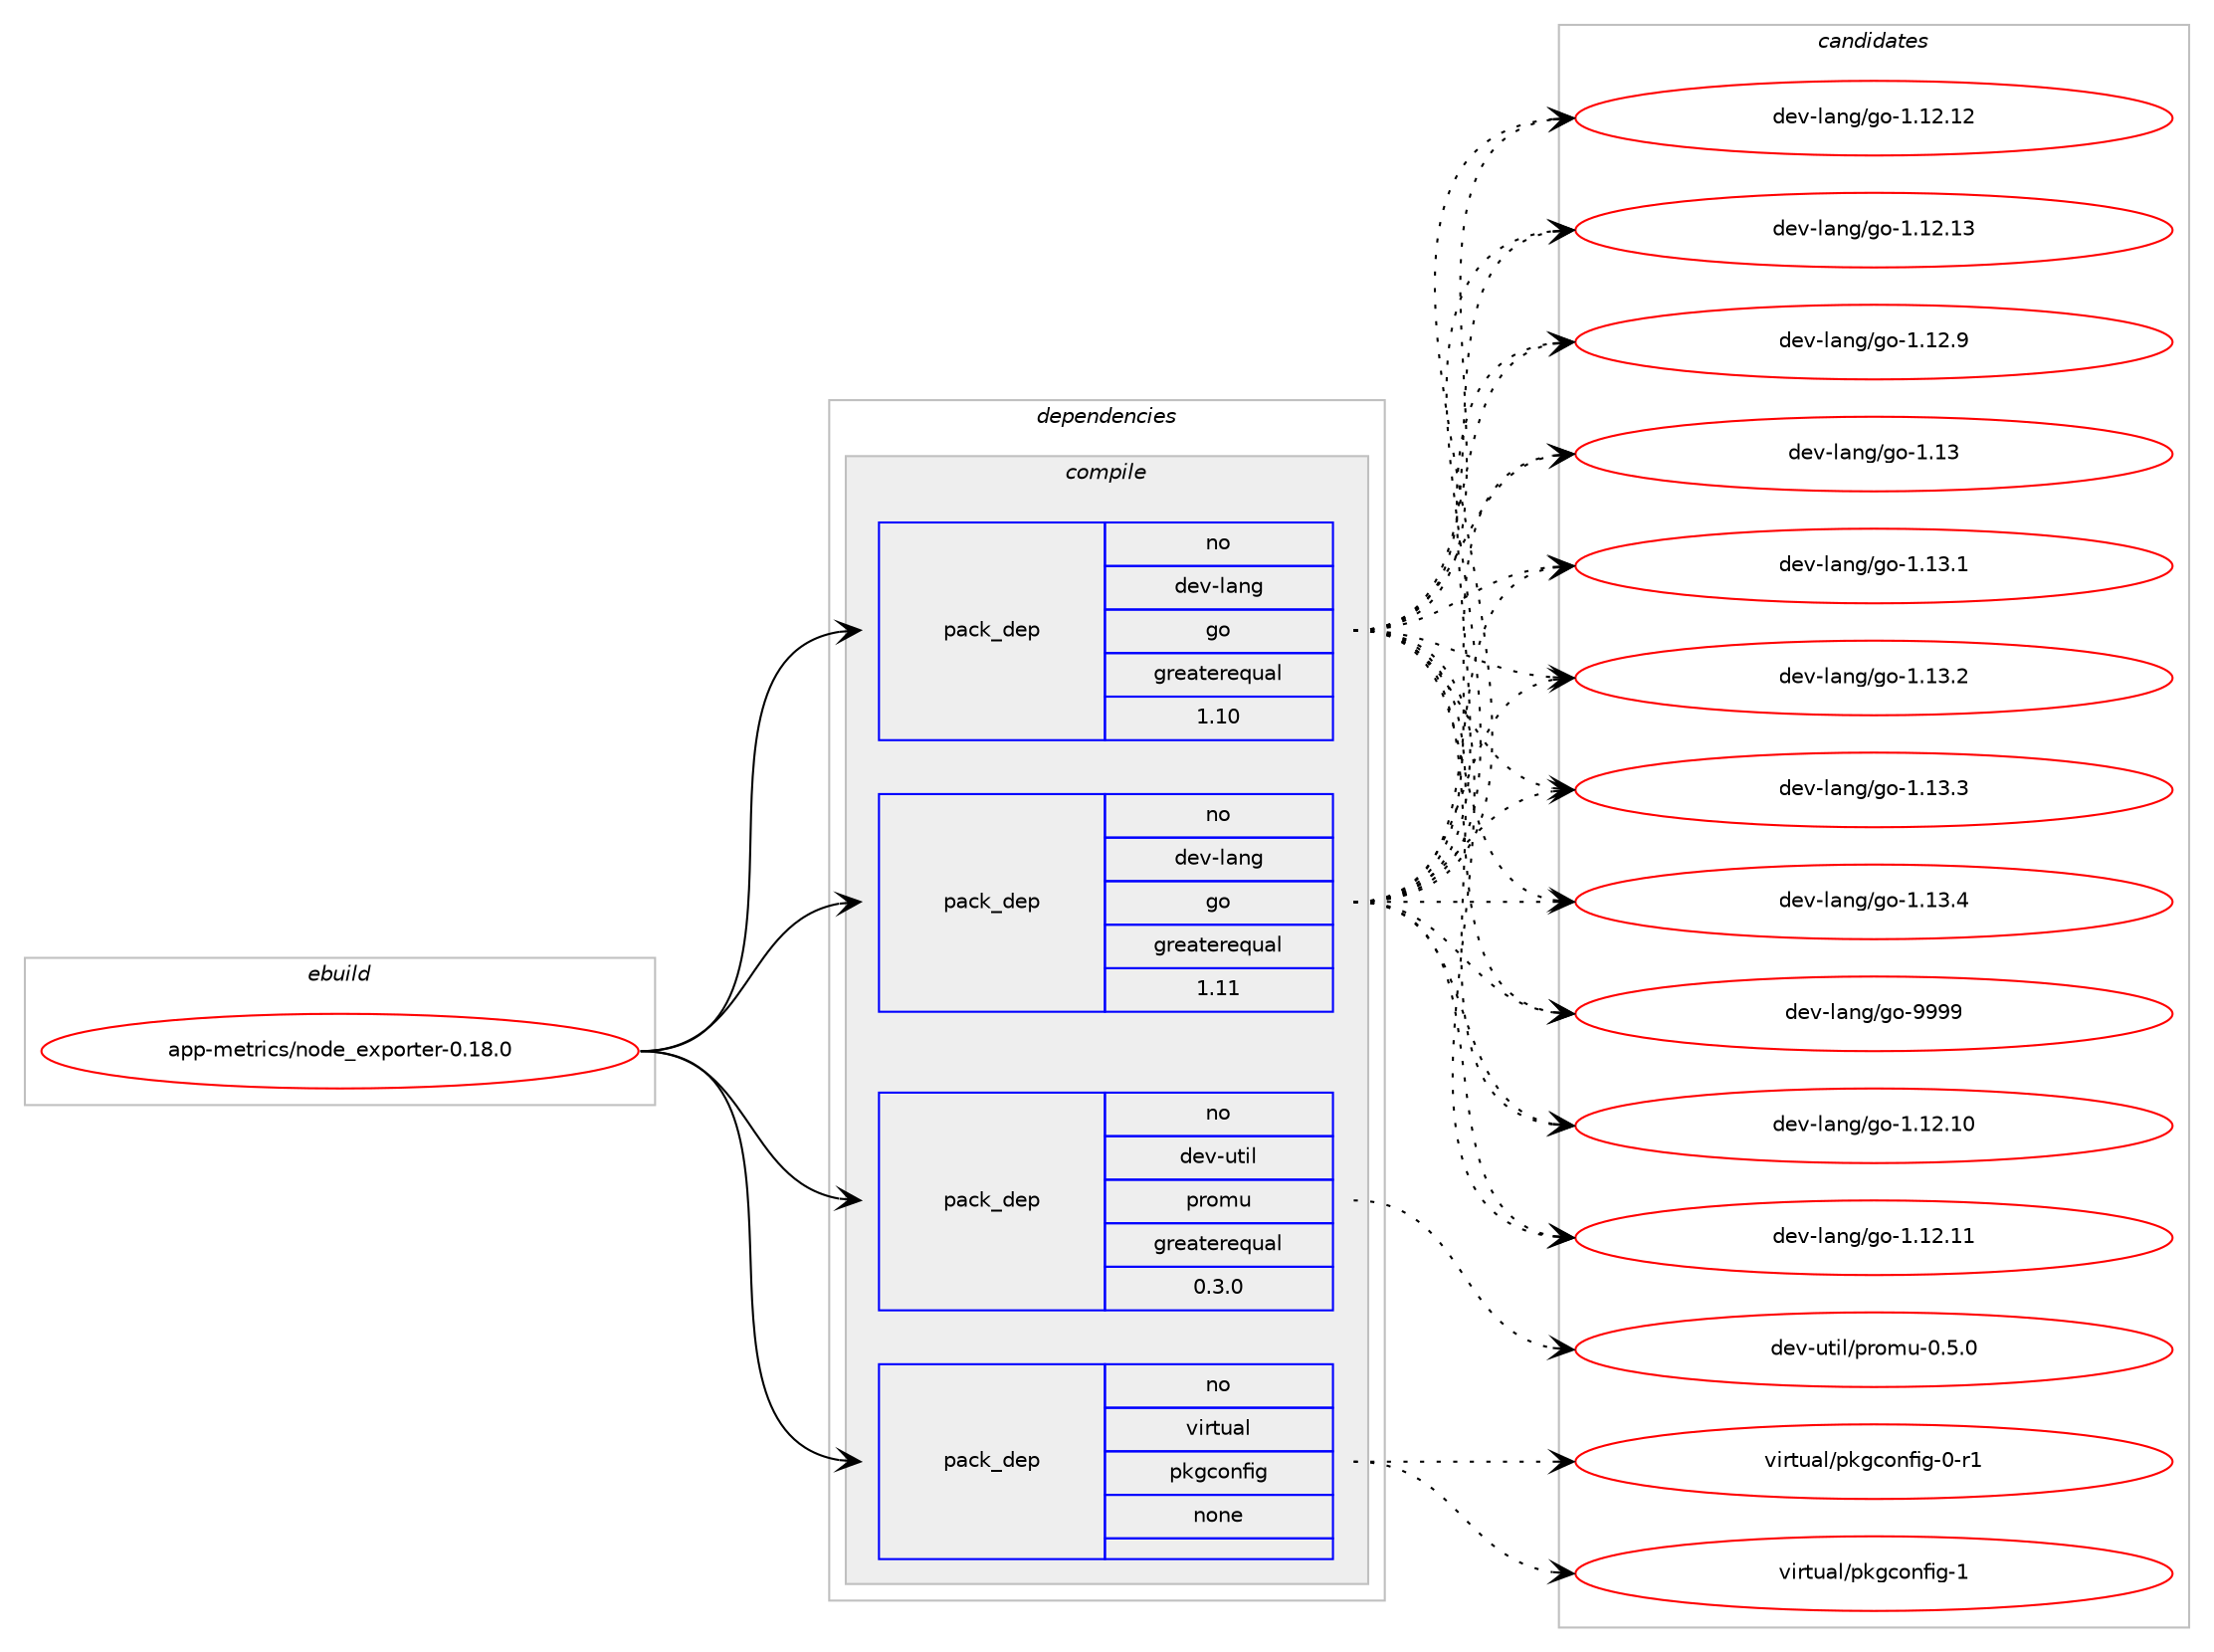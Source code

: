 digraph prolog {

# *************
# Graph options
# *************

newrank=true;
concentrate=true;
compound=true;
graph [rankdir=LR,fontname=Helvetica,fontsize=10,ranksep=1.5];#, ranksep=2.5, nodesep=0.2];
edge  [arrowhead=vee];
node  [fontname=Helvetica,fontsize=10];

# **********
# The ebuild
# **********

subgraph cluster_leftcol {
color=gray;
rank=same;
label=<<i>ebuild</i>>;
id [label="app-metrics/node_exporter-0.18.0", color=red, width=4, href="../app-metrics/node_exporter-0.18.0.svg"];
}

# ****************
# The dependencies
# ****************

subgraph cluster_midcol {
color=gray;
label=<<i>dependencies</i>>;
subgraph cluster_compile {
fillcolor="#eeeeee";
style=filled;
label=<<i>compile</i>>;
subgraph pack369709 {
dependency497552 [label=<<TABLE BORDER="0" CELLBORDER="1" CELLSPACING="0" CELLPADDING="4" WIDTH="220"><TR><TD ROWSPAN="6" CELLPADDING="30">pack_dep</TD></TR><TR><TD WIDTH="110">no</TD></TR><TR><TD>dev-lang</TD></TR><TR><TD>go</TD></TR><TR><TD>greaterequal</TD></TR><TR><TD>1.10</TD></TR></TABLE>>, shape=none, color=blue];
}
id:e -> dependency497552:w [weight=20,style="solid",arrowhead="vee"];
subgraph pack369710 {
dependency497553 [label=<<TABLE BORDER="0" CELLBORDER="1" CELLSPACING="0" CELLPADDING="4" WIDTH="220"><TR><TD ROWSPAN="6" CELLPADDING="30">pack_dep</TD></TR><TR><TD WIDTH="110">no</TD></TR><TR><TD>dev-lang</TD></TR><TR><TD>go</TD></TR><TR><TD>greaterequal</TD></TR><TR><TD>1.11</TD></TR></TABLE>>, shape=none, color=blue];
}
id:e -> dependency497553:w [weight=20,style="solid",arrowhead="vee"];
subgraph pack369711 {
dependency497554 [label=<<TABLE BORDER="0" CELLBORDER="1" CELLSPACING="0" CELLPADDING="4" WIDTH="220"><TR><TD ROWSPAN="6" CELLPADDING="30">pack_dep</TD></TR><TR><TD WIDTH="110">no</TD></TR><TR><TD>dev-util</TD></TR><TR><TD>promu</TD></TR><TR><TD>greaterequal</TD></TR><TR><TD>0.3.0</TD></TR></TABLE>>, shape=none, color=blue];
}
id:e -> dependency497554:w [weight=20,style="solid",arrowhead="vee"];
subgraph pack369712 {
dependency497555 [label=<<TABLE BORDER="0" CELLBORDER="1" CELLSPACING="0" CELLPADDING="4" WIDTH="220"><TR><TD ROWSPAN="6" CELLPADDING="30">pack_dep</TD></TR><TR><TD WIDTH="110">no</TD></TR><TR><TD>virtual</TD></TR><TR><TD>pkgconfig</TD></TR><TR><TD>none</TD></TR><TR><TD></TD></TR></TABLE>>, shape=none, color=blue];
}
id:e -> dependency497555:w [weight=20,style="solid",arrowhead="vee"];
}
subgraph cluster_compileandrun {
fillcolor="#eeeeee";
style=filled;
label=<<i>compile and run</i>>;
}
subgraph cluster_run {
fillcolor="#eeeeee";
style=filled;
label=<<i>run</i>>;
}
}

# **************
# The candidates
# **************

subgraph cluster_choices {
rank=same;
color=gray;
label=<<i>candidates</i>>;

subgraph choice369709 {
color=black;
nodesep=1;
choice1001011184510897110103471031114549464950464948 [label="dev-lang/go-1.12.10", color=red, width=4,href="../dev-lang/go-1.12.10.svg"];
choice1001011184510897110103471031114549464950464949 [label="dev-lang/go-1.12.11", color=red, width=4,href="../dev-lang/go-1.12.11.svg"];
choice1001011184510897110103471031114549464950464950 [label="dev-lang/go-1.12.12", color=red, width=4,href="../dev-lang/go-1.12.12.svg"];
choice1001011184510897110103471031114549464950464951 [label="dev-lang/go-1.12.13", color=red, width=4,href="../dev-lang/go-1.12.13.svg"];
choice10010111845108971101034710311145494649504657 [label="dev-lang/go-1.12.9", color=red, width=4,href="../dev-lang/go-1.12.9.svg"];
choice1001011184510897110103471031114549464951 [label="dev-lang/go-1.13", color=red, width=4,href="../dev-lang/go-1.13.svg"];
choice10010111845108971101034710311145494649514649 [label="dev-lang/go-1.13.1", color=red, width=4,href="../dev-lang/go-1.13.1.svg"];
choice10010111845108971101034710311145494649514650 [label="dev-lang/go-1.13.2", color=red, width=4,href="../dev-lang/go-1.13.2.svg"];
choice10010111845108971101034710311145494649514651 [label="dev-lang/go-1.13.3", color=red, width=4,href="../dev-lang/go-1.13.3.svg"];
choice10010111845108971101034710311145494649514652 [label="dev-lang/go-1.13.4", color=red, width=4,href="../dev-lang/go-1.13.4.svg"];
choice1001011184510897110103471031114557575757 [label="dev-lang/go-9999", color=red, width=4,href="../dev-lang/go-9999.svg"];
dependency497552:e -> choice1001011184510897110103471031114549464950464948:w [style=dotted,weight="100"];
dependency497552:e -> choice1001011184510897110103471031114549464950464949:w [style=dotted,weight="100"];
dependency497552:e -> choice1001011184510897110103471031114549464950464950:w [style=dotted,weight="100"];
dependency497552:e -> choice1001011184510897110103471031114549464950464951:w [style=dotted,weight="100"];
dependency497552:e -> choice10010111845108971101034710311145494649504657:w [style=dotted,weight="100"];
dependency497552:e -> choice1001011184510897110103471031114549464951:w [style=dotted,weight="100"];
dependency497552:e -> choice10010111845108971101034710311145494649514649:w [style=dotted,weight="100"];
dependency497552:e -> choice10010111845108971101034710311145494649514650:w [style=dotted,weight="100"];
dependency497552:e -> choice10010111845108971101034710311145494649514651:w [style=dotted,weight="100"];
dependency497552:e -> choice10010111845108971101034710311145494649514652:w [style=dotted,weight="100"];
dependency497552:e -> choice1001011184510897110103471031114557575757:w [style=dotted,weight="100"];
}
subgraph choice369710 {
color=black;
nodesep=1;
choice1001011184510897110103471031114549464950464948 [label="dev-lang/go-1.12.10", color=red, width=4,href="../dev-lang/go-1.12.10.svg"];
choice1001011184510897110103471031114549464950464949 [label="dev-lang/go-1.12.11", color=red, width=4,href="../dev-lang/go-1.12.11.svg"];
choice1001011184510897110103471031114549464950464950 [label="dev-lang/go-1.12.12", color=red, width=4,href="../dev-lang/go-1.12.12.svg"];
choice1001011184510897110103471031114549464950464951 [label="dev-lang/go-1.12.13", color=red, width=4,href="../dev-lang/go-1.12.13.svg"];
choice10010111845108971101034710311145494649504657 [label="dev-lang/go-1.12.9", color=red, width=4,href="../dev-lang/go-1.12.9.svg"];
choice1001011184510897110103471031114549464951 [label="dev-lang/go-1.13", color=red, width=4,href="../dev-lang/go-1.13.svg"];
choice10010111845108971101034710311145494649514649 [label="dev-lang/go-1.13.1", color=red, width=4,href="../dev-lang/go-1.13.1.svg"];
choice10010111845108971101034710311145494649514650 [label="dev-lang/go-1.13.2", color=red, width=4,href="../dev-lang/go-1.13.2.svg"];
choice10010111845108971101034710311145494649514651 [label="dev-lang/go-1.13.3", color=red, width=4,href="../dev-lang/go-1.13.3.svg"];
choice10010111845108971101034710311145494649514652 [label="dev-lang/go-1.13.4", color=red, width=4,href="../dev-lang/go-1.13.4.svg"];
choice1001011184510897110103471031114557575757 [label="dev-lang/go-9999", color=red, width=4,href="../dev-lang/go-9999.svg"];
dependency497553:e -> choice1001011184510897110103471031114549464950464948:w [style=dotted,weight="100"];
dependency497553:e -> choice1001011184510897110103471031114549464950464949:w [style=dotted,weight="100"];
dependency497553:e -> choice1001011184510897110103471031114549464950464950:w [style=dotted,weight="100"];
dependency497553:e -> choice1001011184510897110103471031114549464950464951:w [style=dotted,weight="100"];
dependency497553:e -> choice10010111845108971101034710311145494649504657:w [style=dotted,weight="100"];
dependency497553:e -> choice1001011184510897110103471031114549464951:w [style=dotted,weight="100"];
dependency497553:e -> choice10010111845108971101034710311145494649514649:w [style=dotted,weight="100"];
dependency497553:e -> choice10010111845108971101034710311145494649514650:w [style=dotted,weight="100"];
dependency497553:e -> choice10010111845108971101034710311145494649514651:w [style=dotted,weight="100"];
dependency497553:e -> choice10010111845108971101034710311145494649514652:w [style=dotted,weight="100"];
dependency497553:e -> choice1001011184510897110103471031114557575757:w [style=dotted,weight="100"];
}
subgraph choice369711 {
color=black;
nodesep=1;
choice1001011184511711610510847112114111109117454846534648 [label="dev-util/promu-0.5.0", color=red, width=4,href="../dev-util/promu-0.5.0.svg"];
dependency497554:e -> choice1001011184511711610510847112114111109117454846534648:w [style=dotted,weight="100"];
}
subgraph choice369712 {
color=black;
nodesep=1;
choice11810511411611797108471121071039911111010210510345484511449 [label="virtual/pkgconfig-0-r1", color=red, width=4,href="../virtual/pkgconfig-0-r1.svg"];
choice1181051141161179710847112107103991111101021051034549 [label="virtual/pkgconfig-1", color=red, width=4,href="../virtual/pkgconfig-1.svg"];
dependency497555:e -> choice11810511411611797108471121071039911111010210510345484511449:w [style=dotted,weight="100"];
dependency497555:e -> choice1181051141161179710847112107103991111101021051034549:w [style=dotted,weight="100"];
}
}

}
